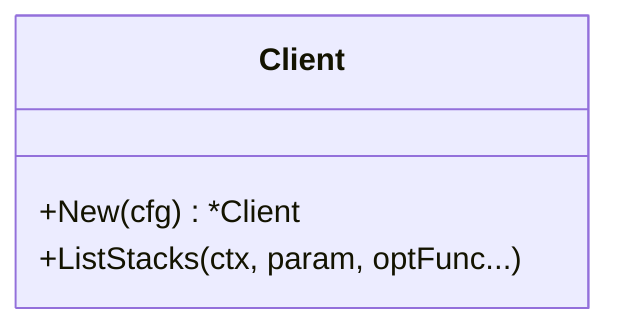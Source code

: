 classDiagram
      class Client{
          +New(cfg) *Client
          +ListStacks(ctx, param, optFunc...)
      }